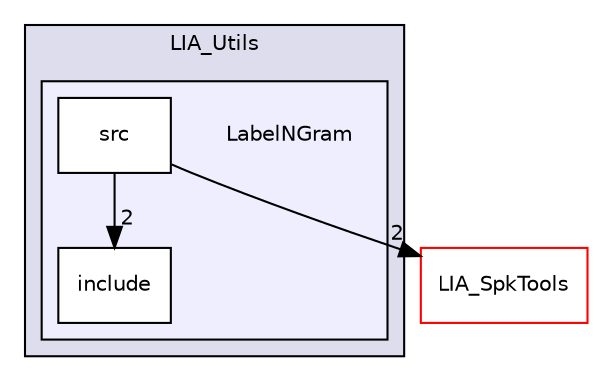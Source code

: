 digraph "LIA_Utils/LabelNGram" {
  compound=true
  node [ fontsize="10", fontname="Helvetica"];
  edge [ labelfontsize="10", labelfontname="Helvetica"];
  subgraph clusterdir_d943bfca0b65a7b22a1ee61fc2aed8dc {
    graph [ bgcolor="#ddddee", pencolor="black", label="LIA_Utils" fontname="Helvetica", fontsize="10", URL="dir_d943bfca0b65a7b22a1ee61fc2aed8dc.html"]
  subgraph clusterdir_9cbce39a1c55326e924543e2b48f4f2d {
    graph [ bgcolor="#eeeeff", pencolor="black", label="" URL="dir_9cbce39a1c55326e924543e2b48f4f2d.html"];
    dir_9cbce39a1c55326e924543e2b48f4f2d [shape=plaintext label="LabelNGram"];
    dir_9d8259befafd29f2d21cbb1937c9726f [shape=box label="include" color="black" fillcolor="white" style="filled" URL="dir_9d8259befafd29f2d21cbb1937c9726f.html"];
    dir_1b40ddcfbef1767bd3fc3310a911b77e [shape=box label="src" color="black" fillcolor="white" style="filled" URL="dir_1b40ddcfbef1767bd3fc3310a911b77e.html"];
  }
  }
  dir_7b9f40c7474acebf25e66f966c5b9c6a [shape=box label="LIA_SpkTools" fillcolor="white" style="filled" color="red" URL="dir_7b9f40c7474acebf25e66f966c5b9c6a.html"];
  dir_1b40ddcfbef1767bd3fc3310a911b77e->dir_7b9f40c7474acebf25e66f966c5b9c6a [headlabel="2", labeldistance=1.5 headhref="dir_000134_000110.html"];
  dir_1b40ddcfbef1767bd3fc3310a911b77e->dir_9d8259befafd29f2d21cbb1937c9726f [headlabel="2", labeldistance=1.5 headhref="dir_000134_000133.html"];
}
